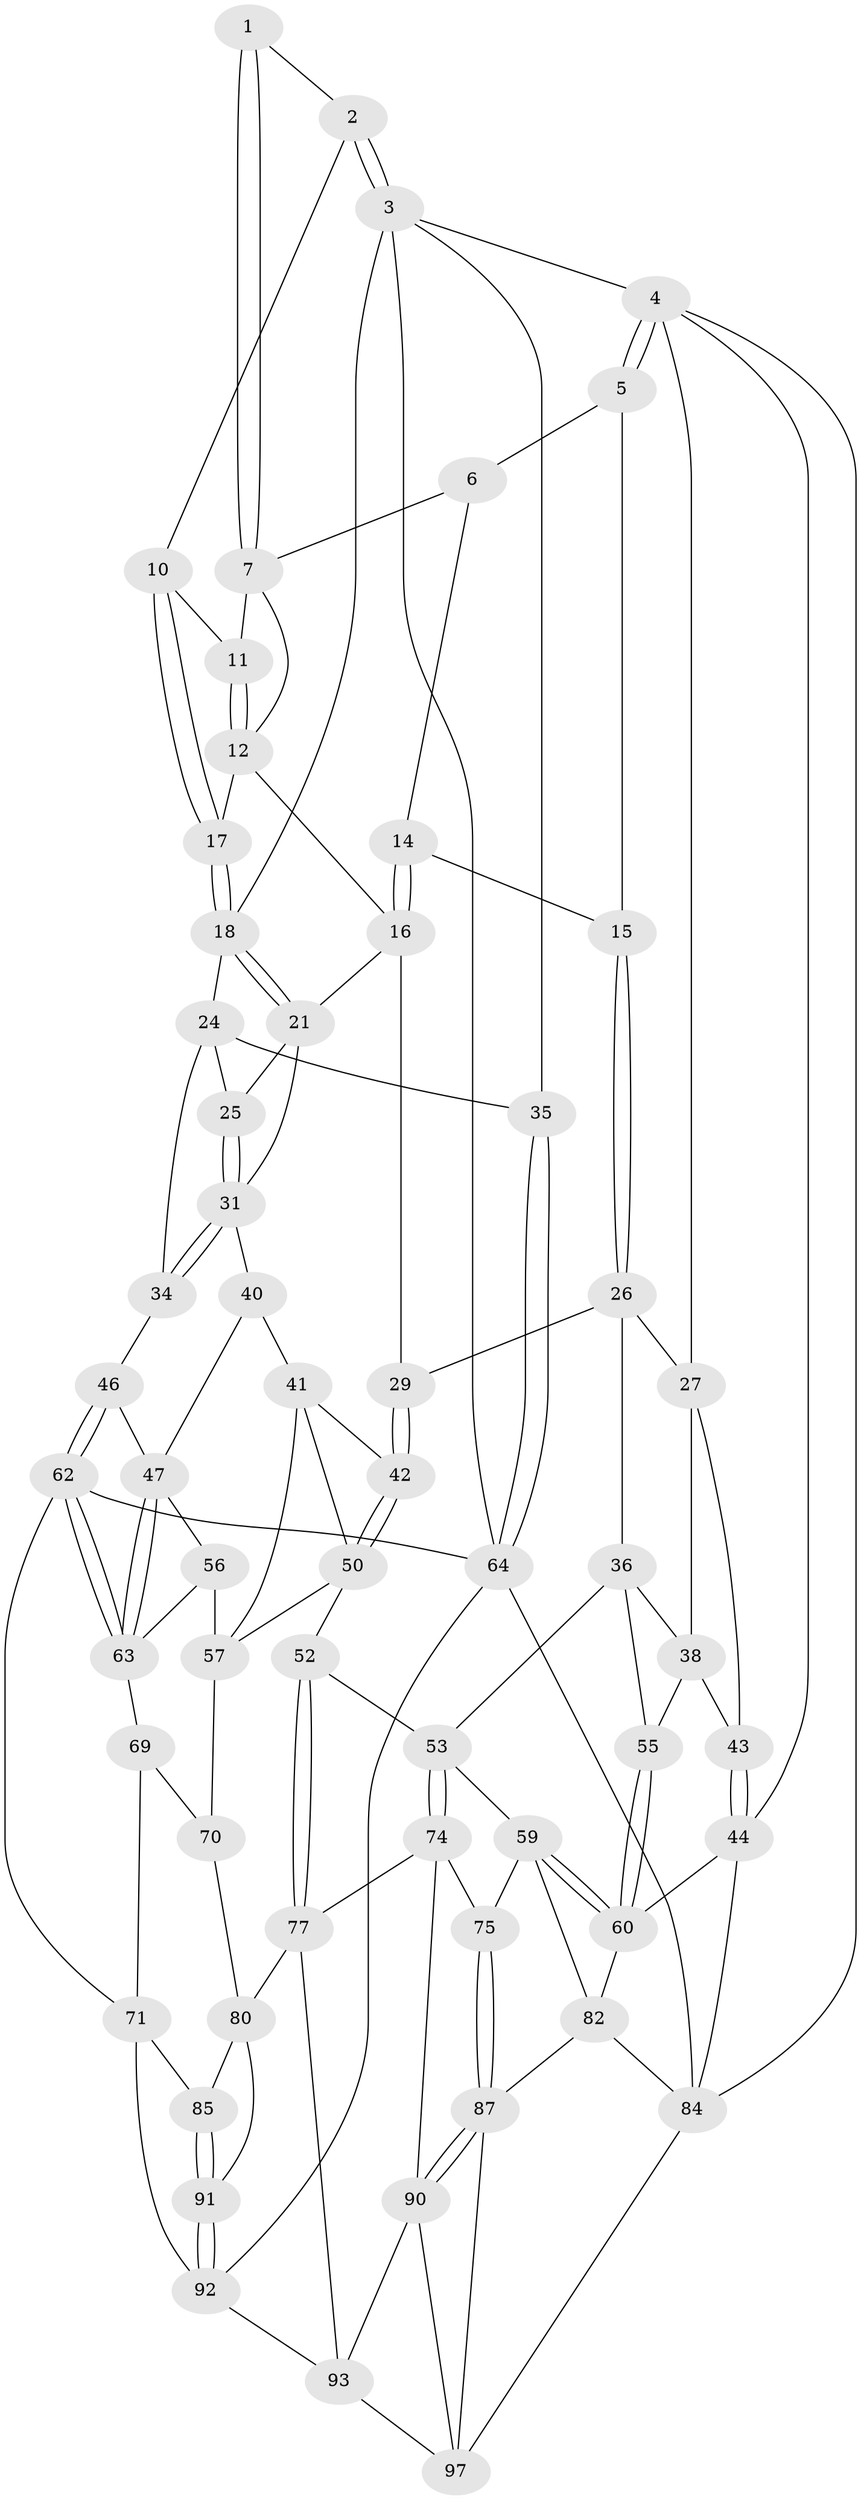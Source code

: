 // original degree distribution, {3: 0.02040816326530612, 4: 0.23469387755102042, 6: 0.21428571428571427, 5: 0.5306122448979592}
// Generated by graph-tools (version 1.1) at 2025/42/03/06/25 10:42:33]
// undirected, 60 vertices, 135 edges
graph export_dot {
graph [start="1"]
  node [color=gray90,style=filled];
  1 [pos="+0.5928698307940492+0"];
  2 [pos="+0.6991712838272195+0"];
  3 [pos="+1+0",super="+20"];
  4 [pos="+0+0",super="+28"];
  5 [pos="+0+0"];
  6 [pos="+0.31717619811033015+0",super="+9"];
  7 [pos="+0.5036207826544105+0.10026157697961882",super="+8"];
  10 [pos="+0.7165529505276733+0.12824158850875564"];
  11 [pos="+0.5097176675679009+0.10291393162096198"];
  12 [pos="+0.5794516722791943+0.23376371500337076",super="+13"];
  14 [pos="+0.3096626478935363+0.20358932761674844"];
  15 [pos="+0.28180781799357635+0.2186782763648306"];
  16 [pos="+0.5278807626122737+0.3376911027552156",super="+23"];
  17 [pos="+0.736422977252941+0.1682874419070794"];
  18 [pos="+0.7633967740539772+0.19204696024893295",super="+19"];
  21 [pos="+0.7674329345101135+0.23089778221168225",super="+22"];
  24 [pos="+0.9822469239647308+0.36764946366931384",super="+33"];
  25 [pos="+0.8282060124226664+0.2906155807830247"];
  26 [pos="+0.27842262629381287+0.22498423088353944",super="+30"];
  27 [pos="+0.06250503345147618+0.3229753231823418",super="+39"];
  29 [pos="+0.46310144798510544+0.47207538753457934"];
  31 [pos="+0.8168220326398614+0.43949216950627573",super="+32"];
  34 [pos="+1+0.49166522614419467"];
  35 [pos="+1+0.43140852120671236"];
  36 [pos="+0.3304782187627994+0.5084524403576076",super="+37"];
  38 [pos="+0.2211998381835247+0.49265595379018295",super="+49"];
  40 [pos="+0.7186039396152972+0.5386337463998938"];
  41 [pos="+0.6201142204460752+0.5657932730478046",super="+58"];
  42 [pos="+0.5334664416839981+0.563574154957283"];
  43 [pos="+0.053972172585521755+0.5858038281720384"];
  44 [pos="+0+0.7240137928812801",super="+45"];
  46 [pos="+1+0.5003394681105845"];
  47 [pos="+0.912532723845088+0.5668080797228909",super="+48"];
  50 [pos="+0.5245942889273212+0.6587739459478729",super="+51"];
  52 [pos="+0.4925363220863967+0.7159553613721246"];
  53 [pos="+0.49022160068554044+0.7162539318121319",super="+54"];
  55 [pos="+0.18030726805091418+0.6460012038103079"];
  56 [pos="+0.7922550120714779+0.6298151276476399"];
  57 [pos="+0.6872216916952387+0.7123455832780848",super="+67"];
  59 [pos="+0.27952158389361403+0.7526279143336586",super="+76"];
  60 [pos="+0.18549765076427818+0.7071538676579726",super="+61"];
  62 [pos="+0.9546557030911933+0.7893444465403551",super="+65"];
  63 [pos="+0.9421706356573828+0.7788323032338275",super="+66"];
  64 [pos="+1+0.7984606672111414",super="+68"];
  69 [pos="+0.820600743504825+0.7420819285639104",super="+73"];
  70 [pos="+0.673995678006624+0.7722006616167884",super="+79"];
  71 [pos="+0.8855944017087362+0.9043206315072324",super="+72"];
  74 [pos="+0.34417434970659094+0.7981565852855712",super="+78"];
  75 [pos="+0.3094920125945031+0.8038475214857806"];
  77 [pos="+0.5715650505002415+0.8617430845711297",super="+81"];
  80 [pos="+0.6213434388488142+0.8562111379093468",super="+86"];
  82 [pos="+0.16016560664658944+0.8393654781806837",super="+83"];
  84 [pos="+0+0.7780204919388767",super="+89"];
  85 [pos="+0.828967916584272+0.9051805160641672"];
  87 [pos="+0.3078191069189901+0.8578363938968155",super="+88"];
  90 [pos="+0.36916283669044186+0.99432017186259",super="+95"];
  91 [pos="+0.7413925923423752+1"];
  92 [pos="+0.6885351555649869+1",super="+96"];
  93 [pos="+0.6317793155062376+1",super="+94"];
  97 [pos="+0.17343492977623873+1",super="+98"];
  1 -- 2;
  1 -- 7;
  1 -- 7;
  2 -- 3;
  2 -- 3;
  2 -- 10;
  3 -- 4;
  3 -- 35;
  3 -- 18;
  3 -- 64;
  4 -- 5;
  4 -- 5;
  4 -- 84;
  4 -- 27;
  4 -- 44;
  5 -- 6;
  5 -- 15;
  6 -- 14;
  6 -- 7;
  7 -- 11;
  7 -- 12;
  10 -- 11;
  10 -- 17;
  10 -- 17;
  11 -- 12;
  11 -- 12;
  12 -- 17;
  12 -- 16;
  14 -- 15;
  14 -- 16;
  14 -- 16;
  15 -- 26;
  15 -- 26;
  16 -- 29;
  16 -- 21;
  17 -- 18;
  17 -- 18;
  18 -- 21;
  18 -- 21;
  18 -- 24;
  21 -- 25;
  21 -- 31;
  24 -- 25;
  24 -- 34;
  24 -- 35;
  25 -- 31;
  25 -- 31;
  26 -- 27;
  26 -- 36;
  26 -- 29;
  27 -- 43;
  27 -- 38;
  29 -- 42;
  29 -- 42;
  31 -- 34;
  31 -- 34;
  31 -- 40;
  34 -- 46;
  35 -- 64;
  35 -- 64;
  36 -- 38;
  36 -- 55;
  36 -- 53;
  38 -- 43;
  38 -- 55;
  40 -- 41;
  40 -- 47;
  41 -- 42;
  41 -- 50;
  41 -- 57;
  42 -- 50;
  42 -- 50;
  43 -- 44;
  43 -- 44;
  44 -- 84;
  44 -- 60;
  46 -- 47;
  46 -- 62;
  46 -- 62;
  47 -- 63;
  47 -- 63;
  47 -- 56;
  50 -- 57;
  50 -- 52;
  52 -- 53;
  52 -- 77;
  52 -- 77;
  53 -- 74;
  53 -- 74;
  53 -- 59;
  55 -- 60;
  55 -- 60;
  56 -- 57;
  56 -- 63;
  57 -- 70;
  59 -- 60;
  59 -- 60;
  59 -- 75;
  59 -- 82;
  60 -- 82;
  62 -- 63;
  62 -- 63;
  62 -- 64;
  62 -- 71;
  63 -- 69;
  64 -- 84;
  64 -- 92;
  69 -- 70 [weight=2];
  69 -- 71;
  70 -- 80;
  71 -- 85;
  71 -- 92;
  74 -- 75;
  74 -- 90;
  74 -- 77;
  75 -- 87;
  75 -- 87;
  77 -- 80;
  77 -- 93;
  80 -- 91;
  80 -- 85;
  82 -- 84;
  82 -- 87;
  84 -- 97;
  85 -- 91;
  85 -- 91;
  87 -- 90;
  87 -- 90;
  87 -- 97;
  90 -- 93;
  90 -- 97;
  91 -- 92;
  91 -- 92;
  92 -- 93;
  93 -- 97;
}
